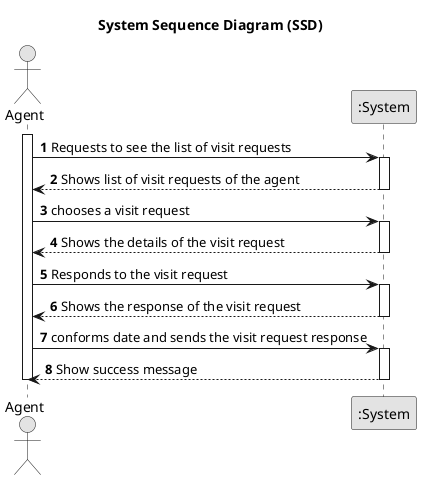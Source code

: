 @startuml
skinparam monochrome true
skinparam packageStyle rectangle
skinparam shadowing false

title System Sequence Diagram (SSD)

autonumber
actor "Agent" as Agent
participant ":System" as System

activate Agent

    Agent -> System : Requests to see the list of visit requests
    activate System

    System --> Agent : Shows list of visit requests of the agent

    deactivate System
    Agent -> System : chooses a visit request
    activate System

    System --> Agent : Shows the details of the visit request
    deactivate System
    Agent -> System : Responds to the visit request
    activate System

    System --> Agent : Shows the response of the visit request

    deactivate System
    Agent -> System : conforms date and sends the visit request response
    activate System

    System --> Agent : Show success message
    deactivate System


deactivate Agent

@enduml